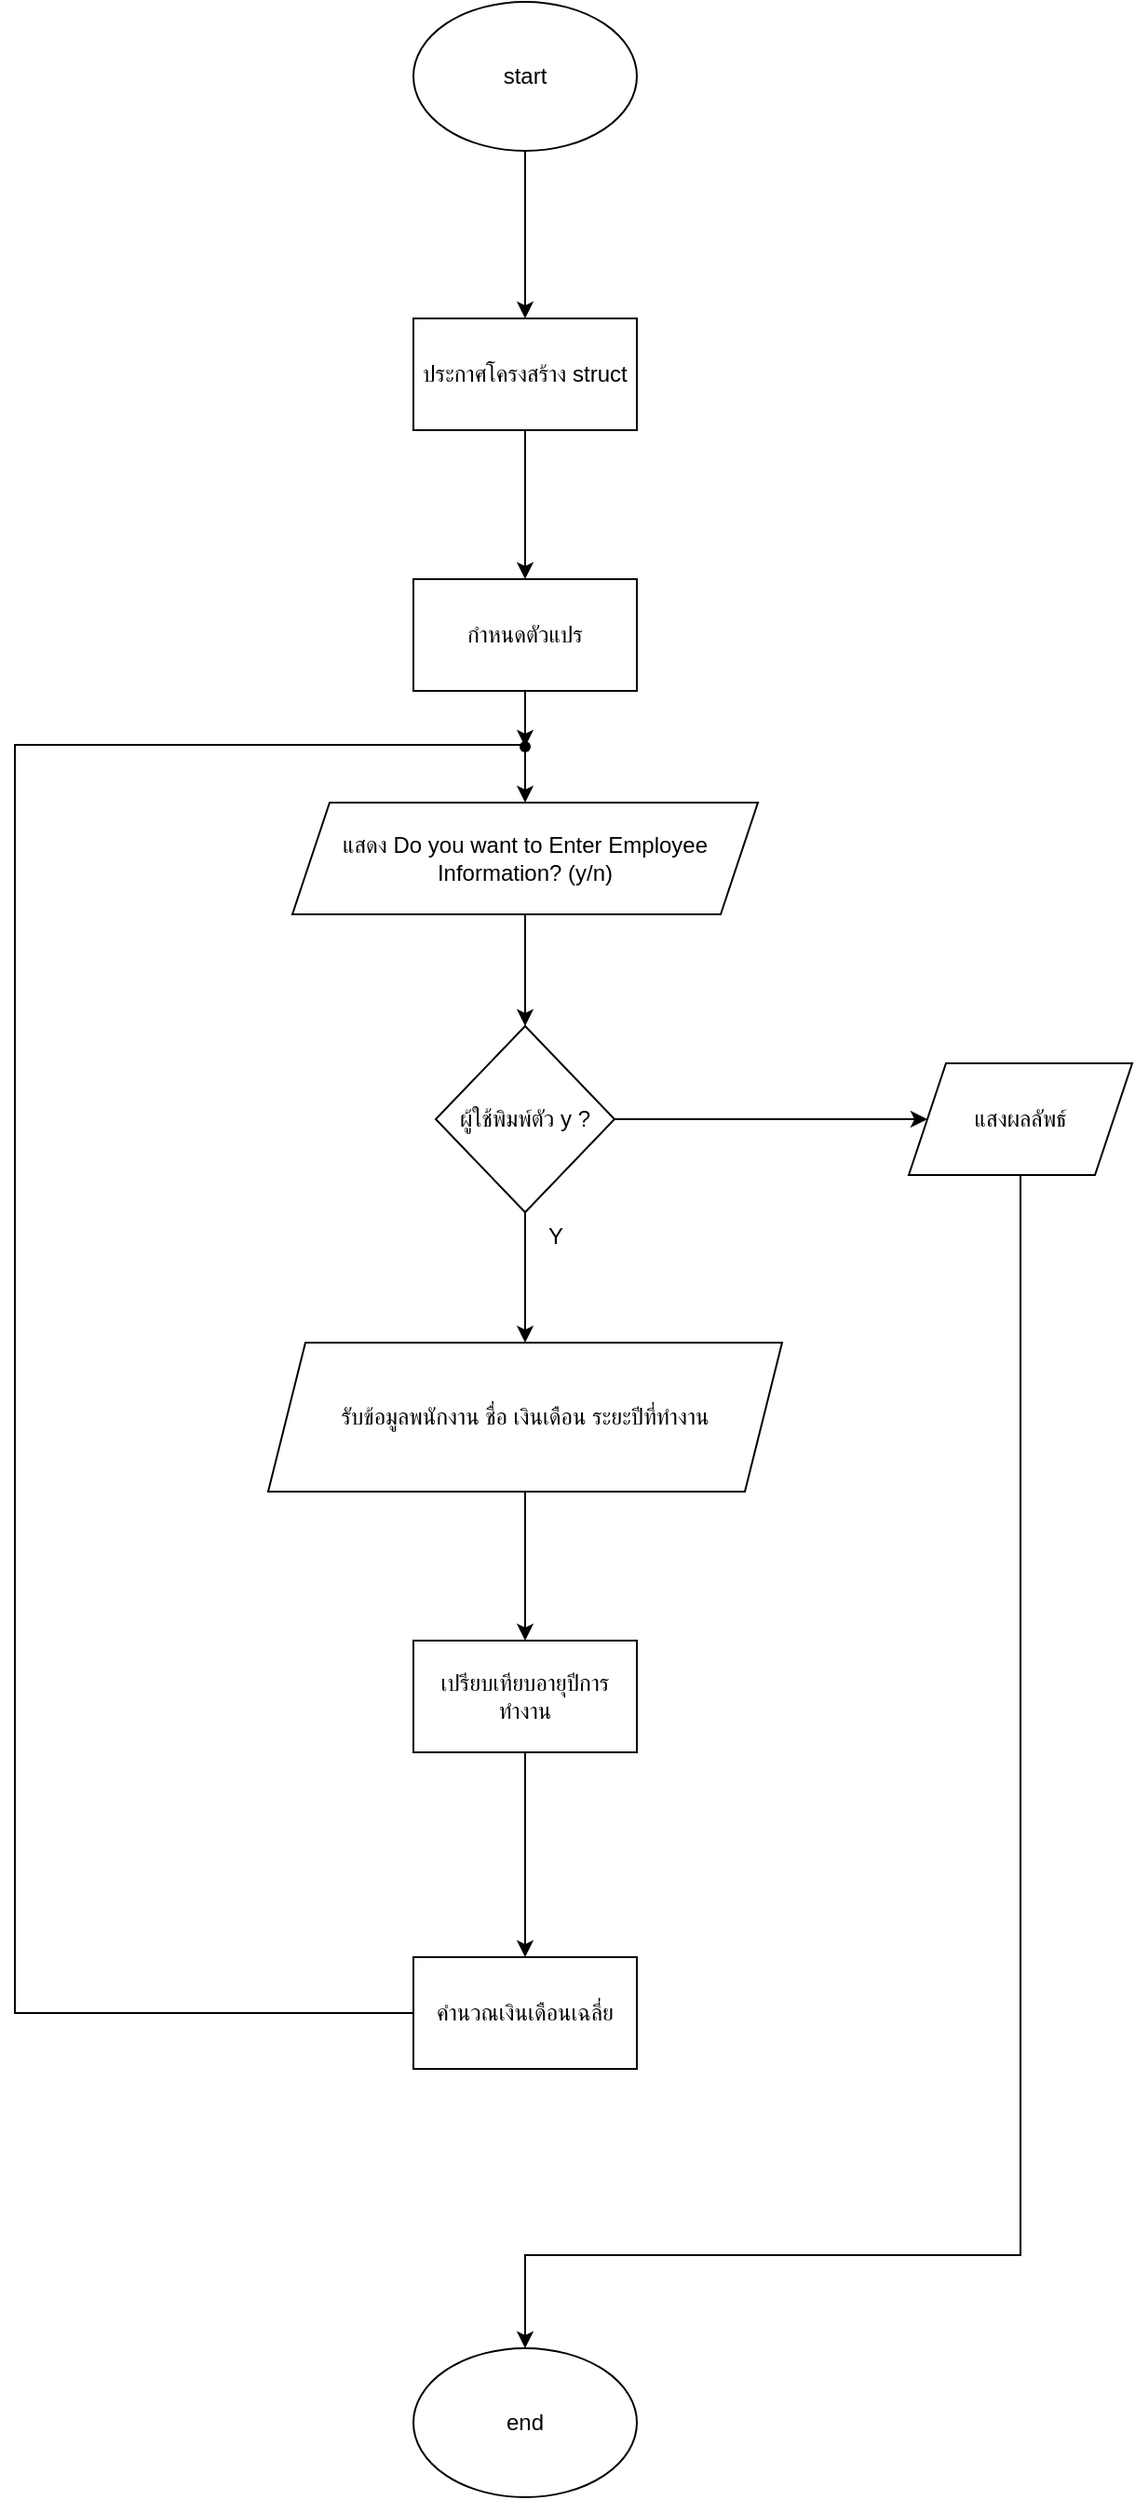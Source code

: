 <mxfile version="25.0.3">
  <diagram name="หน้า-1" id="MpUfHB2ehLWMUyZzIvzF">
    <mxGraphModel dx="1034" dy="446" grid="1" gridSize="10" guides="1" tooltips="1" connect="1" arrows="1" fold="1" page="1" pageScale="1" pageWidth="827" pageHeight="1169" math="0" shadow="0">
      <root>
        <mxCell id="0" />
        <mxCell id="1" parent="0" />
        <mxCell id="aBS4FekIh5GD4D7Blh7d-3" value="" style="edgeStyle=orthogonalEdgeStyle;rounded=0;orthogonalLoop=1;jettySize=auto;html=1;" edge="1" parent="1" source="aBS4FekIh5GD4D7Blh7d-1" target="aBS4FekIh5GD4D7Blh7d-2">
          <mxGeometry relative="1" as="geometry" />
        </mxCell>
        <mxCell id="aBS4FekIh5GD4D7Blh7d-1" value="start" style="ellipse;whiteSpace=wrap;html=1;" vertex="1" parent="1">
          <mxGeometry x="354" y="70" width="120" height="80" as="geometry" />
        </mxCell>
        <mxCell id="aBS4FekIh5GD4D7Blh7d-5" value="" style="edgeStyle=orthogonalEdgeStyle;rounded=0;orthogonalLoop=1;jettySize=auto;html=1;" edge="1" parent="1" source="aBS4FekIh5GD4D7Blh7d-2" target="aBS4FekIh5GD4D7Blh7d-4">
          <mxGeometry relative="1" as="geometry" />
        </mxCell>
        <mxCell id="aBS4FekIh5GD4D7Blh7d-2" value="ประกาศโครงสร้าง struct" style="whiteSpace=wrap;html=1;" vertex="1" parent="1">
          <mxGeometry x="354" y="240" width="120" height="60" as="geometry" />
        </mxCell>
        <mxCell id="aBS4FekIh5GD4D7Blh7d-19" value="" style="edgeStyle=orthogonalEdgeStyle;rounded=0;orthogonalLoop=1;jettySize=auto;html=1;" edge="1" parent="1" source="aBS4FekIh5GD4D7Blh7d-4" target="aBS4FekIh5GD4D7Blh7d-18">
          <mxGeometry relative="1" as="geometry" />
        </mxCell>
        <mxCell id="aBS4FekIh5GD4D7Blh7d-4" value="กำหนดตัวแปร" style="whiteSpace=wrap;html=1;" vertex="1" parent="1">
          <mxGeometry x="354" y="380" width="120" height="60" as="geometry" />
        </mxCell>
        <mxCell id="aBS4FekIh5GD4D7Blh7d-21" value="" style="edgeStyle=orthogonalEdgeStyle;rounded=0;orthogonalLoop=1;jettySize=auto;html=1;" edge="1" parent="1" source="aBS4FekIh5GD4D7Blh7d-6" target="aBS4FekIh5GD4D7Blh7d-10">
          <mxGeometry relative="1" as="geometry" />
        </mxCell>
        <mxCell id="aBS4FekIh5GD4D7Blh7d-29" value="" style="edgeStyle=orthogonalEdgeStyle;rounded=0;orthogonalLoop=1;jettySize=auto;html=1;" edge="1" parent="1" source="aBS4FekIh5GD4D7Blh7d-6" target="aBS4FekIh5GD4D7Blh7d-28">
          <mxGeometry relative="1" as="geometry" />
        </mxCell>
        <mxCell id="aBS4FekIh5GD4D7Blh7d-6" value="ผู้ใช้พิมพ์ตัว y ?" style="rhombus;whiteSpace=wrap;html=1;" vertex="1" parent="1">
          <mxGeometry x="366" y="620" width="96" height="100" as="geometry" />
        </mxCell>
        <mxCell id="aBS4FekIh5GD4D7Blh7d-22" value="" style="edgeStyle=orthogonalEdgeStyle;rounded=0;orthogonalLoop=1;jettySize=auto;html=1;" edge="1" parent="1" source="aBS4FekIh5GD4D7Blh7d-10" target="aBS4FekIh5GD4D7Blh7d-12">
          <mxGeometry relative="1" as="geometry" />
        </mxCell>
        <mxCell id="aBS4FekIh5GD4D7Blh7d-10" value="รับข้อมูลพนักงาน ชื่อ เงินเดือน ระยะปีที่ทำงาน" style="shape=parallelogram;perimeter=parallelogramPerimeter;whiteSpace=wrap;html=1;fixedSize=1;" vertex="1" parent="1">
          <mxGeometry x="276" y="790" width="276" height="80" as="geometry" />
        </mxCell>
        <mxCell id="aBS4FekIh5GD4D7Blh7d-15" value="" style="edgeStyle=orthogonalEdgeStyle;rounded=0;orthogonalLoop=1;jettySize=auto;html=1;" edge="1" parent="1" source="aBS4FekIh5GD4D7Blh7d-12" target="aBS4FekIh5GD4D7Blh7d-14">
          <mxGeometry relative="1" as="geometry" />
        </mxCell>
        <mxCell id="aBS4FekIh5GD4D7Blh7d-12" value="เปรียบเทียบอายุปีการทำงาน" style="whiteSpace=wrap;html=1;" vertex="1" parent="1">
          <mxGeometry x="354" y="950" width="120" height="60" as="geometry" />
        </mxCell>
        <mxCell id="aBS4FekIh5GD4D7Blh7d-24" value="" style="edgeStyle=orthogonalEdgeStyle;rounded=0;orthogonalLoop=1;jettySize=auto;html=1;entryX=0;entryY=0.45;entryDx=0;entryDy=0;entryPerimeter=0;" edge="1" parent="1" source="aBS4FekIh5GD4D7Blh7d-14" target="aBS4FekIh5GD4D7Blh7d-26">
          <mxGeometry relative="1" as="geometry">
            <mxPoint x="414" y="1240" as="targetPoint" />
            <Array as="points">
              <mxPoint x="140" y="1150" />
              <mxPoint x="140" y="469" />
            </Array>
          </mxGeometry>
        </mxCell>
        <mxCell id="aBS4FekIh5GD4D7Blh7d-14" value="คำนวณเงินเดือนเฉลี่ย" style="whiteSpace=wrap;html=1;" vertex="1" parent="1">
          <mxGeometry x="354" y="1120" width="120" height="60" as="geometry" />
        </mxCell>
        <mxCell id="aBS4FekIh5GD4D7Blh7d-20" value="" style="edgeStyle=orthogonalEdgeStyle;rounded=0;orthogonalLoop=1;jettySize=auto;html=1;" edge="1" parent="1" source="aBS4FekIh5GD4D7Blh7d-18" target="aBS4FekIh5GD4D7Blh7d-6">
          <mxGeometry relative="1" as="geometry" />
        </mxCell>
        <mxCell id="aBS4FekIh5GD4D7Blh7d-18" value="แสดง&amp;nbsp;Do you want to Enter Employee Information? (y/n) " style="shape=parallelogram;perimeter=parallelogramPerimeter;whiteSpace=wrap;html=1;fixedSize=1;" vertex="1" parent="1">
          <mxGeometry x="289" y="500" width="250" height="60" as="geometry" />
        </mxCell>
        <mxCell id="aBS4FekIh5GD4D7Blh7d-26" value="" style="shape=waypoint;sketch=0;fillStyle=solid;size=6;pointerEvents=1;points=[];fillColor=none;resizable=0;rotatable=0;perimeter=centerPerimeter;snapToPoint=1;" vertex="1" parent="1">
          <mxGeometry x="404" y="460" width="20" height="20" as="geometry" />
        </mxCell>
        <mxCell id="aBS4FekIh5GD4D7Blh7d-27" value="Y" style="text;html=1;align=center;verticalAlign=middle;resizable=0;points=[];autosize=1;strokeColor=none;fillColor=none;" vertex="1" parent="1">
          <mxGeometry x="415" y="718" width="30" height="30" as="geometry" />
        </mxCell>
        <mxCell id="aBS4FekIh5GD4D7Blh7d-31" style="edgeStyle=orthogonalEdgeStyle;rounded=0;orthogonalLoop=1;jettySize=auto;html=1;exitX=0.5;exitY=1;exitDx=0;exitDy=0;entryX=0.5;entryY=0;entryDx=0;entryDy=0;" edge="1" parent="1" source="aBS4FekIh5GD4D7Blh7d-28" target="aBS4FekIh5GD4D7Blh7d-30">
          <mxGeometry relative="1" as="geometry">
            <Array as="points">
              <mxPoint x="680" y="1280" />
              <mxPoint x="414" y="1280" />
            </Array>
          </mxGeometry>
        </mxCell>
        <mxCell id="aBS4FekIh5GD4D7Blh7d-28" value="แสงผลลัพธ์" style="shape=parallelogram;perimeter=parallelogramPerimeter;whiteSpace=wrap;html=1;fixedSize=1;" vertex="1" parent="1">
          <mxGeometry x="620" y="640" width="120" height="60" as="geometry" />
        </mxCell>
        <mxCell id="aBS4FekIh5GD4D7Blh7d-30" value="end" style="ellipse;whiteSpace=wrap;html=1;" vertex="1" parent="1">
          <mxGeometry x="354" y="1330" width="120" height="80" as="geometry" />
        </mxCell>
      </root>
    </mxGraphModel>
  </diagram>
</mxfile>
